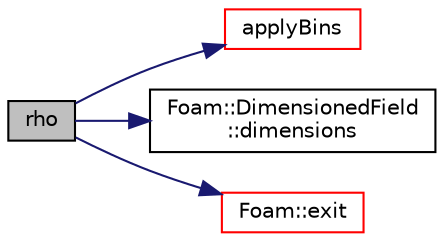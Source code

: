 digraph "rho"
{
  bgcolor="transparent";
  edge [fontname="Helvetica",fontsize="10",labelfontname="Helvetica",labelfontsize="10"];
  node [fontname="Helvetica",fontsize="10",shape=record];
  rankdir="LR";
  Node1037 [label="rho",height=0.2,width=0.4,color="black", fillcolor="grey75", style="filled", fontcolor="black"];
  Node1037 -> Node1038 [color="midnightblue",fontsize="10",style="solid",fontname="Helvetica"];
  Node1038 [label="applyBins",height=0.2,width=0.4,color="red",URL="$a24365.html#a60cc6482c4726fe2205a8b008a9859ec",tooltip="Accumulate bin data. "];
  Node1037 -> Node1042 [color="midnightblue",fontsize="10",style="solid",fontname="Helvetica"];
  Node1042 [label="Foam::DimensionedField\l::dimensions",height=0.2,width=0.4,color="black",URL="$a27497.html#a512673c2674ca2d38885f1bb5f6994fb",tooltip="Return dimensions. "];
  Node1037 -> Node1043 [color="midnightblue",fontsize="10",style="solid",fontname="Helvetica"];
  Node1043 [label="Foam::exit",height=0.2,width=0.4,color="red",URL="$a21851.html#a06ca7250d8e89caf05243ec094843642"];
}
